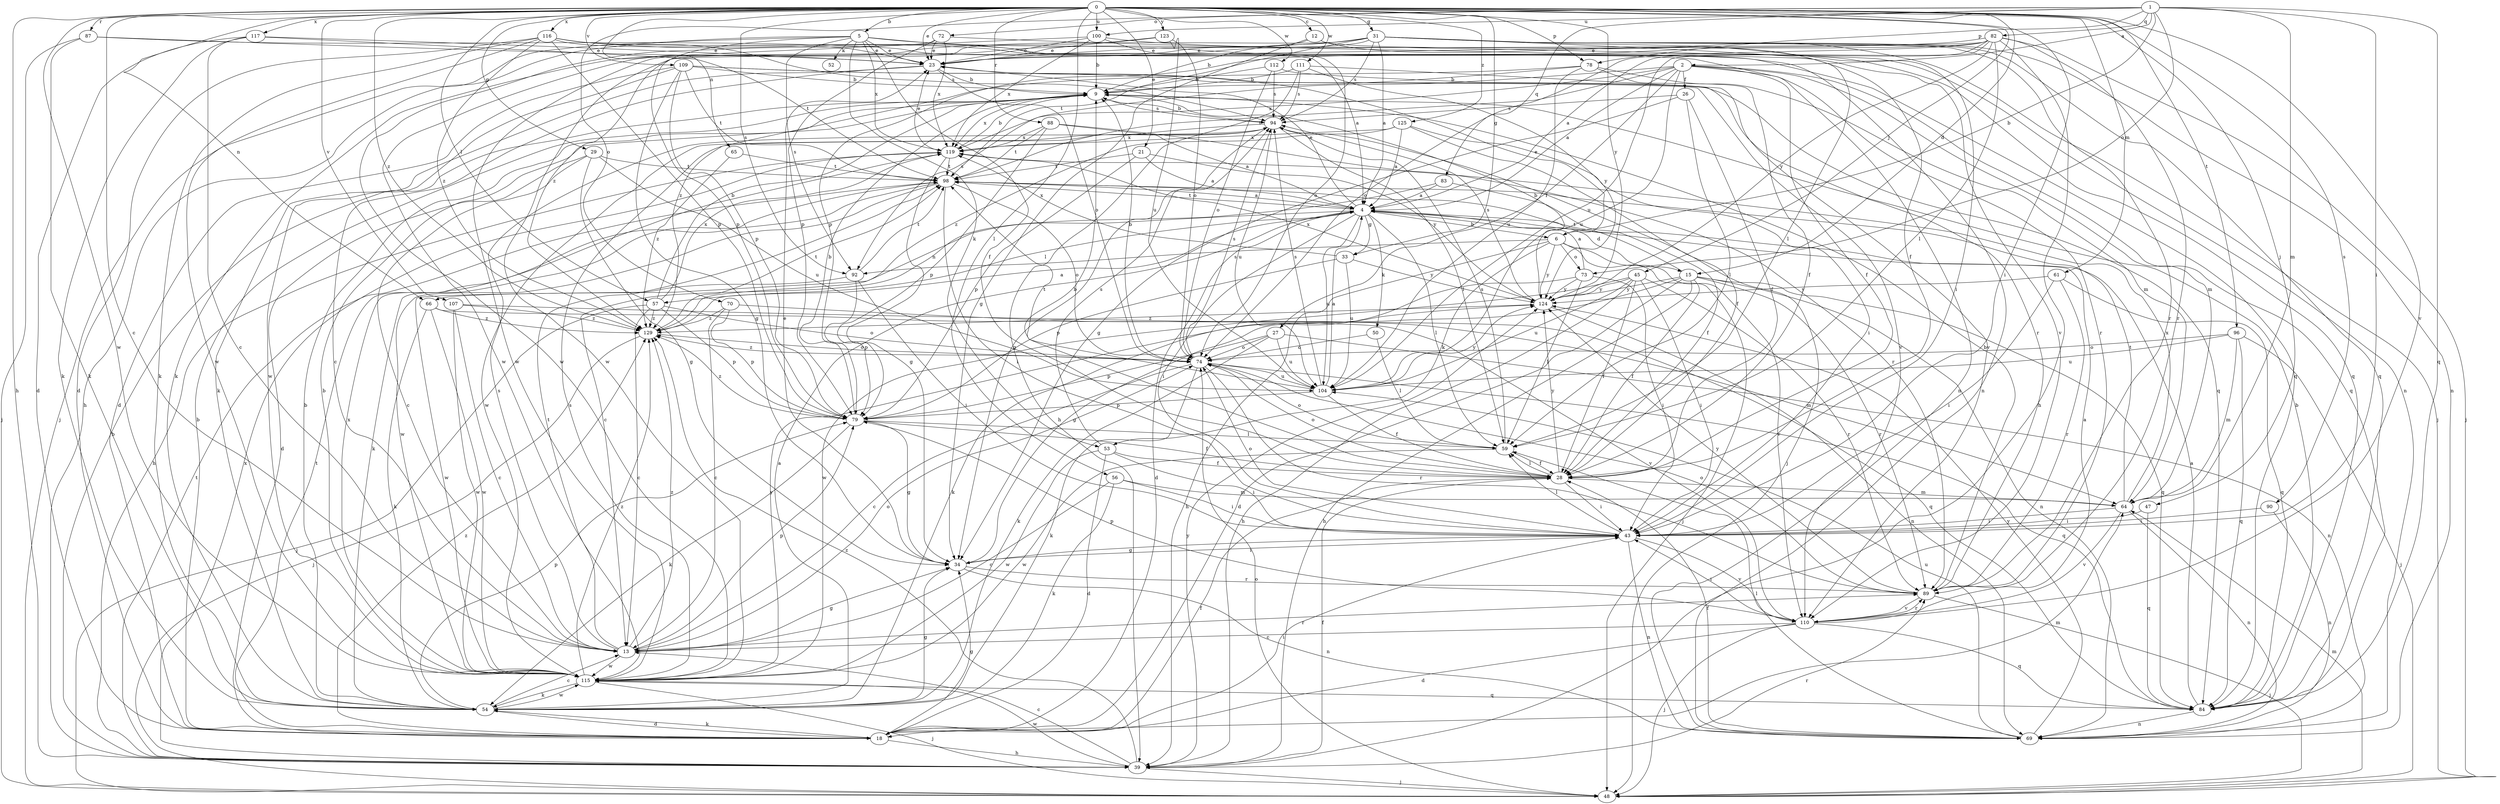 strict digraph  {
0;
1;
2;
4;
5;
6;
9;
12;
13;
15;
18;
21;
23;
26;
27;
28;
29;
31;
33;
34;
39;
43;
45;
47;
48;
50;
52;
53;
54;
56;
57;
59;
61;
64;
65;
66;
69;
70;
72;
73;
74;
78;
79;
82;
83;
84;
87;
88;
89;
90;
92;
94;
96;
98;
100;
104;
107;
109;
110;
111;
112;
115;
116;
117;
119;
123;
124;
125;
129;
0 -> 5  [label=b];
0 -> 12  [label=c];
0 -> 13  [label=c];
0 -> 15  [label=d];
0 -> 21  [label=e];
0 -> 23  [label=e];
0 -> 29  [label=g];
0 -> 31  [label=g];
0 -> 33  [label=g];
0 -> 39  [label=h];
0 -> 43  [label=i];
0 -> 45  [label=j];
0 -> 47  [label=j];
0 -> 56  [label=l];
0 -> 57  [label=l];
0 -> 61  [label=m];
0 -> 65  [label=n];
0 -> 66  [label=n];
0 -> 78  [label=p];
0 -> 87  [label=r];
0 -> 88  [label=r];
0 -> 90  [label=s];
0 -> 92  [label=s];
0 -> 96  [label=t];
0 -> 100  [label=u];
0 -> 107  [label=v];
0 -> 109  [label=v];
0 -> 110  [label=v];
0 -> 111  [label=w];
0 -> 112  [label=w];
0 -> 115  [label=w];
0 -> 116  [label=x];
0 -> 117  [label=x];
0 -> 123  [label=y];
0 -> 124  [label=y];
0 -> 125  [label=z];
0 -> 129  [label=z];
1 -> 2  [label=a];
1 -> 6  [label=b];
1 -> 43  [label=i];
1 -> 64  [label=m];
1 -> 70  [label=o];
1 -> 72  [label=o];
1 -> 73  [label=o];
1 -> 78  [label=p];
1 -> 82  [label=q];
1 -> 83  [label=q];
1 -> 84  [label=q];
1 -> 100  [label=u];
2 -> 4  [label=a];
2 -> 26  [label=f];
2 -> 27  [label=f];
2 -> 28  [label=f];
2 -> 64  [label=m];
2 -> 84  [label=q];
2 -> 89  [label=r];
2 -> 92  [label=s];
2 -> 98  [label=t];
2 -> 104  [label=u];
2 -> 119  [label=x];
4 -> 6  [label=b];
4 -> 15  [label=d];
4 -> 18  [label=d];
4 -> 23  [label=e];
4 -> 33  [label=g];
4 -> 43  [label=i];
4 -> 50  [label=k];
4 -> 57  [label=l];
4 -> 59  [label=l];
4 -> 66  [label=n];
4 -> 98  [label=t];
4 -> 104  [label=u];
5 -> 23  [label=e];
5 -> 28  [label=f];
5 -> 39  [label=h];
5 -> 48  [label=j];
5 -> 52  [label=k];
5 -> 53  [label=k];
5 -> 69  [label=n];
5 -> 79  [label=p];
5 -> 92  [label=s];
5 -> 110  [label=v];
5 -> 119  [label=x];
6 -> 23  [label=e];
6 -> 39  [label=h];
6 -> 48  [label=j];
6 -> 53  [label=k];
6 -> 73  [label=o];
6 -> 92  [label=s];
6 -> 110  [label=v];
6 -> 124  [label=y];
9 -> 94  [label=s];
9 -> 119  [label=x];
12 -> 23  [label=e];
12 -> 28  [label=f];
12 -> 34  [label=g];
12 -> 48  [label=j];
13 -> 34  [label=g];
13 -> 74  [label=o];
13 -> 79  [label=p];
13 -> 89  [label=r];
13 -> 94  [label=s];
13 -> 98  [label=t];
13 -> 115  [label=w];
13 -> 129  [label=z];
15 -> 18  [label=d];
15 -> 28  [label=f];
15 -> 34  [label=g];
15 -> 39  [label=h];
15 -> 69  [label=n];
15 -> 84  [label=q];
15 -> 89  [label=r];
15 -> 98  [label=t];
15 -> 124  [label=y];
18 -> 9  [label=b];
18 -> 28  [label=f];
18 -> 34  [label=g];
18 -> 39  [label=h];
18 -> 43  [label=i];
18 -> 54  [label=k];
18 -> 64  [label=m];
18 -> 98  [label=t];
18 -> 129  [label=z];
21 -> 4  [label=a];
21 -> 79  [label=p];
21 -> 98  [label=t];
21 -> 124  [label=y];
23 -> 9  [label=b];
23 -> 13  [label=c];
23 -> 54  [label=k];
23 -> 74  [label=o];
26 -> 28  [label=f];
26 -> 34  [label=g];
26 -> 59  [label=l];
26 -> 94  [label=s];
27 -> 54  [label=k];
27 -> 69  [label=n];
27 -> 74  [label=o];
27 -> 79  [label=p];
27 -> 104  [label=u];
28 -> 9  [label=b];
28 -> 43  [label=i];
28 -> 59  [label=l];
28 -> 64  [label=m];
28 -> 74  [label=o];
28 -> 124  [label=y];
29 -> 13  [label=c];
29 -> 18  [label=d];
29 -> 34  [label=g];
29 -> 98  [label=t];
29 -> 104  [label=u];
31 -> 4  [label=a];
31 -> 9  [label=b];
31 -> 23  [label=e];
31 -> 43  [label=i];
31 -> 59  [label=l];
31 -> 69  [label=n];
31 -> 84  [label=q];
31 -> 89  [label=r];
31 -> 94  [label=s];
31 -> 98  [label=t];
31 -> 115  [label=w];
31 -> 129  [label=z];
33 -> 79  [label=p];
33 -> 104  [label=u];
33 -> 119  [label=x];
33 -> 124  [label=y];
34 -> 23  [label=e];
34 -> 43  [label=i];
34 -> 69  [label=n];
34 -> 89  [label=r];
39 -> 9  [label=b];
39 -> 13  [label=c];
39 -> 28  [label=f];
39 -> 48  [label=j];
39 -> 89  [label=r];
39 -> 98  [label=t];
39 -> 115  [label=w];
39 -> 119  [label=x];
39 -> 124  [label=y];
39 -> 129  [label=z];
43 -> 34  [label=g];
43 -> 59  [label=l];
43 -> 69  [label=n];
43 -> 74  [label=o];
43 -> 110  [label=v];
45 -> 28  [label=f];
45 -> 39  [label=h];
45 -> 43  [label=i];
45 -> 89  [label=r];
45 -> 104  [label=u];
45 -> 115  [label=w];
45 -> 124  [label=y];
47 -> 43  [label=i];
47 -> 84  [label=q];
48 -> 64  [label=m];
48 -> 74  [label=o];
50 -> 59  [label=l];
50 -> 74  [label=o];
53 -> 18  [label=d];
53 -> 28  [label=f];
53 -> 43  [label=i];
53 -> 94  [label=s];
53 -> 115  [label=w];
54 -> 4  [label=a];
54 -> 9  [label=b];
54 -> 13  [label=c];
54 -> 18  [label=d];
54 -> 34  [label=g];
54 -> 79  [label=p];
54 -> 115  [label=w];
56 -> 13  [label=c];
56 -> 43  [label=i];
56 -> 54  [label=k];
56 -> 64  [label=m];
57 -> 9  [label=b];
57 -> 13  [label=c];
57 -> 48  [label=j];
57 -> 74  [label=o];
57 -> 79  [label=p];
57 -> 119  [label=x];
57 -> 129  [label=z];
59 -> 28  [label=f];
59 -> 74  [label=o];
59 -> 94  [label=s];
59 -> 115  [label=w];
61 -> 43  [label=i];
61 -> 84  [label=q];
61 -> 89  [label=r];
61 -> 124  [label=y];
64 -> 43  [label=i];
64 -> 69  [label=n];
64 -> 98  [label=t];
64 -> 110  [label=v];
64 -> 119  [label=x];
65 -> 98  [label=t];
65 -> 129  [label=z];
66 -> 54  [label=k];
66 -> 110  [label=v];
66 -> 115  [label=w];
66 -> 129  [label=z];
69 -> 28  [label=f];
69 -> 59  [label=l];
69 -> 104  [label=u];
69 -> 124  [label=y];
70 -> 13  [label=c];
70 -> 64  [label=m];
70 -> 79  [label=p];
70 -> 129  [label=z];
72 -> 23  [label=e];
72 -> 79  [label=p];
72 -> 84  [label=q];
72 -> 115  [label=w];
72 -> 119  [label=x];
73 -> 4  [label=a];
73 -> 43  [label=i];
73 -> 54  [label=k];
73 -> 59  [label=l];
73 -> 124  [label=y];
74 -> 9  [label=b];
74 -> 13  [label=c];
74 -> 54  [label=k];
74 -> 84  [label=q];
74 -> 89  [label=r];
74 -> 94  [label=s];
74 -> 104  [label=u];
74 -> 129  [label=z];
78 -> 9  [label=b];
78 -> 28  [label=f];
78 -> 64  [label=m];
78 -> 104  [label=u];
78 -> 129  [label=z];
79 -> 9  [label=b];
79 -> 28  [label=f];
79 -> 34  [label=g];
79 -> 54  [label=k];
79 -> 59  [label=l];
79 -> 129  [label=z];
82 -> 4  [label=a];
82 -> 23  [label=e];
82 -> 39  [label=h];
82 -> 48  [label=j];
82 -> 59  [label=l];
82 -> 74  [label=o];
82 -> 79  [label=p];
82 -> 89  [label=r];
82 -> 104  [label=u];
82 -> 115  [label=w];
82 -> 124  [label=y];
83 -> 4  [label=a];
83 -> 13  [label=c];
83 -> 28  [label=f];
84 -> 4  [label=a];
84 -> 9  [label=b];
84 -> 69  [label=n];
87 -> 23  [label=e];
87 -> 48  [label=j];
87 -> 54  [label=k];
87 -> 69  [label=n];
88 -> 4  [label=a];
88 -> 79  [label=p];
88 -> 89  [label=r];
88 -> 98  [label=t];
88 -> 119  [label=x];
89 -> 9  [label=b];
89 -> 48  [label=j];
89 -> 74  [label=o];
89 -> 110  [label=v];
89 -> 124  [label=y];
90 -> 43  [label=i];
90 -> 69  [label=n];
92 -> 43  [label=i];
92 -> 79  [label=p];
92 -> 98  [label=t];
92 -> 115  [label=w];
94 -> 9  [label=b];
94 -> 34  [label=g];
94 -> 48  [label=j];
94 -> 59  [label=l];
94 -> 104  [label=u];
94 -> 115  [label=w];
94 -> 119  [label=x];
96 -> 48  [label=j];
96 -> 64  [label=m];
96 -> 74  [label=o];
96 -> 84  [label=q];
96 -> 104  [label=u];
98 -> 4  [label=a];
98 -> 43  [label=i];
98 -> 54  [label=k];
98 -> 74  [label=o];
98 -> 115  [label=w];
100 -> 9  [label=b];
100 -> 23  [label=e];
100 -> 69  [label=n];
100 -> 74  [label=o];
100 -> 115  [label=w];
100 -> 119  [label=x];
104 -> 4  [label=a];
104 -> 28  [label=f];
104 -> 79  [label=p];
104 -> 94  [label=s];
104 -> 98  [label=t];
104 -> 124  [label=y];
107 -> 13  [label=c];
107 -> 84  [label=q];
107 -> 115  [label=w];
107 -> 129  [label=z];
109 -> 9  [label=b];
109 -> 18  [label=d];
109 -> 34  [label=g];
109 -> 79  [label=p];
109 -> 84  [label=q];
109 -> 98  [label=t];
109 -> 110  [label=v];
109 -> 115  [label=w];
110 -> 4  [label=a];
110 -> 13  [label=c];
110 -> 18  [label=d];
110 -> 43  [label=i];
110 -> 48  [label=j];
110 -> 79  [label=p];
110 -> 84  [label=q];
110 -> 89  [label=r];
111 -> 9  [label=b];
111 -> 39  [label=h];
111 -> 94  [label=s];
111 -> 110  [label=v];
111 -> 124  [label=y];
112 -> 9  [label=b];
112 -> 74  [label=o];
112 -> 89  [label=r];
112 -> 94  [label=s];
115 -> 9  [label=b];
115 -> 48  [label=j];
115 -> 54  [label=k];
115 -> 84  [label=q];
115 -> 94  [label=s];
115 -> 119  [label=x];
115 -> 124  [label=y];
115 -> 129  [label=z];
116 -> 4  [label=a];
116 -> 18  [label=d];
116 -> 23  [label=e];
116 -> 54  [label=k];
116 -> 79  [label=p];
116 -> 84  [label=q];
116 -> 94  [label=s];
116 -> 115  [label=w];
116 -> 129  [label=z];
117 -> 13  [label=c];
117 -> 18  [label=d];
117 -> 23  [label=e];
117 -> 54  [label=k];
117 -> 98  [label=t];
119 -> 9  [label=b];
119 -> 23  [label=e];
119 -> 34  [label=g];
119 -> 39  [label=h];
119 -> 98  [label=t];
123 -> 23  [label=e];
123 -> 54  [label=k];
123 -> 74  [label=o];
123 -> 104  [label=u];
124 -> 9  [label=b];
124 -> 69  [label=n];
124 -> 94  [label=s];
124 -> 119  [label=x];
124 -> 129  [label=z];
125 -> 4  [label=a];
125 -> 28  [label=f];
125 -> 43  [label=i];
125 -> 119  [label=x];
125 -> 129  [label=z];
129 -> 4  [label=a];
129 -> 48  [label=j];
129 -> 74  [label=o];
129 -> 98  [label=t];
}
